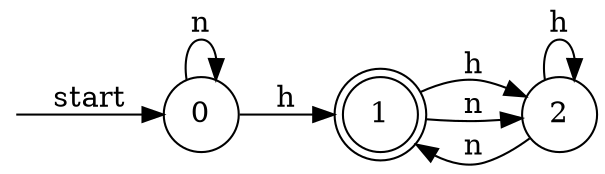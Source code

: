 digraph dfa {
    rankdir = LR;
    node [shape = circle];
    __start [style = invis, shape = point];
    __start -> "0" [ label = "start" ];
    node [shape = doublecircle]; "1"
    node [shape = circle];
    "1" -> "2" [ label = "h" ];
    "1" -> "2" [ label = "n" ];
    "0" -> "1" [ label = "h" ];
    "0" -> "0" [ label = "n" ];
    "2" -> "2" [ label = "h" ];
    "2" -> "1" [ label = "n" ];
}
